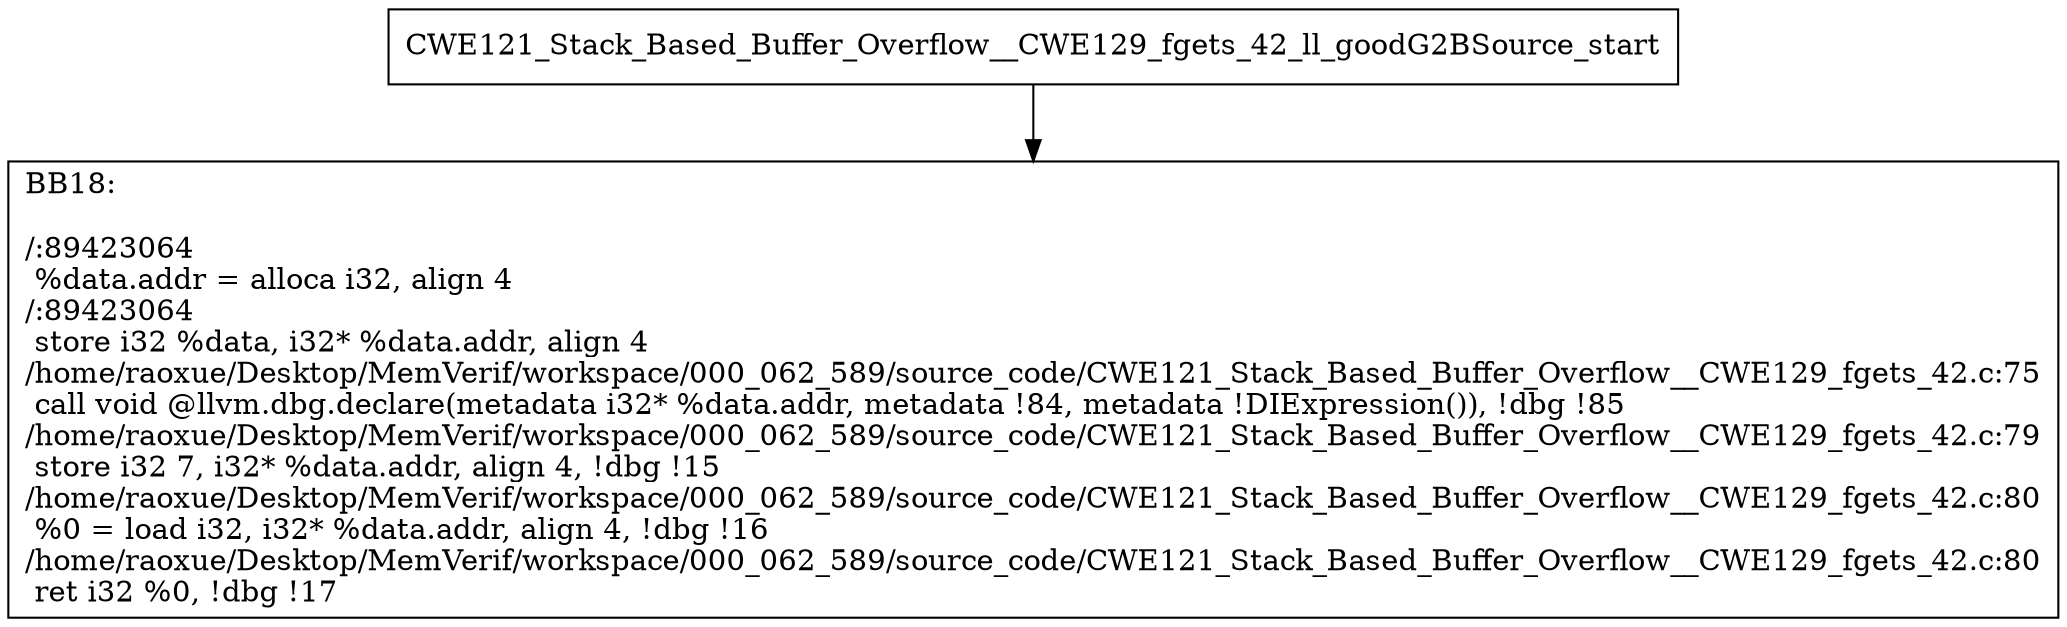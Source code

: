 digraph "CFG for'CWE121_Stack_Based_Buffer_Overflow__CWE129_fgets_42_ll_goodG2BSource' function" {
	BBCWE121_Stack_Based_Buffer_Overflow__CWE129_fgets_42_ll_goodG2BSource_start[shape=record,label="{CWE121_Stack_Based_Buffer_Overflow__CWE129_fgets_42_ll_goodG2BSource_start}"];
	BBCWE121_Stack_Based_Buffer_Overflow__CWE129_fgets_42_ll_goodG2BSource_start-> CWE121_Stack_Based_Buffer_Overflow__CWE129_fgets_42_ll_goodG2BSourceBB18;
	CWE121_Stack_Based_Buffer_Overflow__CWE129_fgets_42_ll_goodG2BSourceBB18 [shape=record, label="{BB18:\l\l/:89423064\l
  %data.addr = alloca i32, align 4\l
/:89423064\l
  store i32 %data, i32* %data.addr, align 4\l
/home/raoxue/Desktop/MemVerif/workspace/000_062_589/source_code/CWE121_Stack_Based_Buffer_Overflow__CWE129_fgets_42.c:75\l
  call void @llvm.dbg.declare(metadata i32* %data.addr, metadata !84, metadata !DIExpression()), !dbg !85\l
/home/raoxue/Desktop/MemVerif/workspace/000_062_589/source_code/CWE121_Stack_Based_Buffer_Overflow__CWE129_fgets_42.c:79\l
  store i32 7, i32* %data.addr, align 4, !dbg !15\l
/home/raoxue/Desktop/MemVerif/workspace/000_062_589/source_code/CWE121_Stack_Based_Buffer_Overflow__CWE129_fgets_42.c:80\l
  %0 = load i32, i32* %data.addr, align 4, !dbg !16\l
/home/raoxue/Desktop/MemVerif/workspace/000_062_589/source_code/CWE121_Stack_Based_Buffer_Overflow__CWE129_fgets_42.c:80\l
  ret i32 %0, !dbg !17\l
}"];
}
